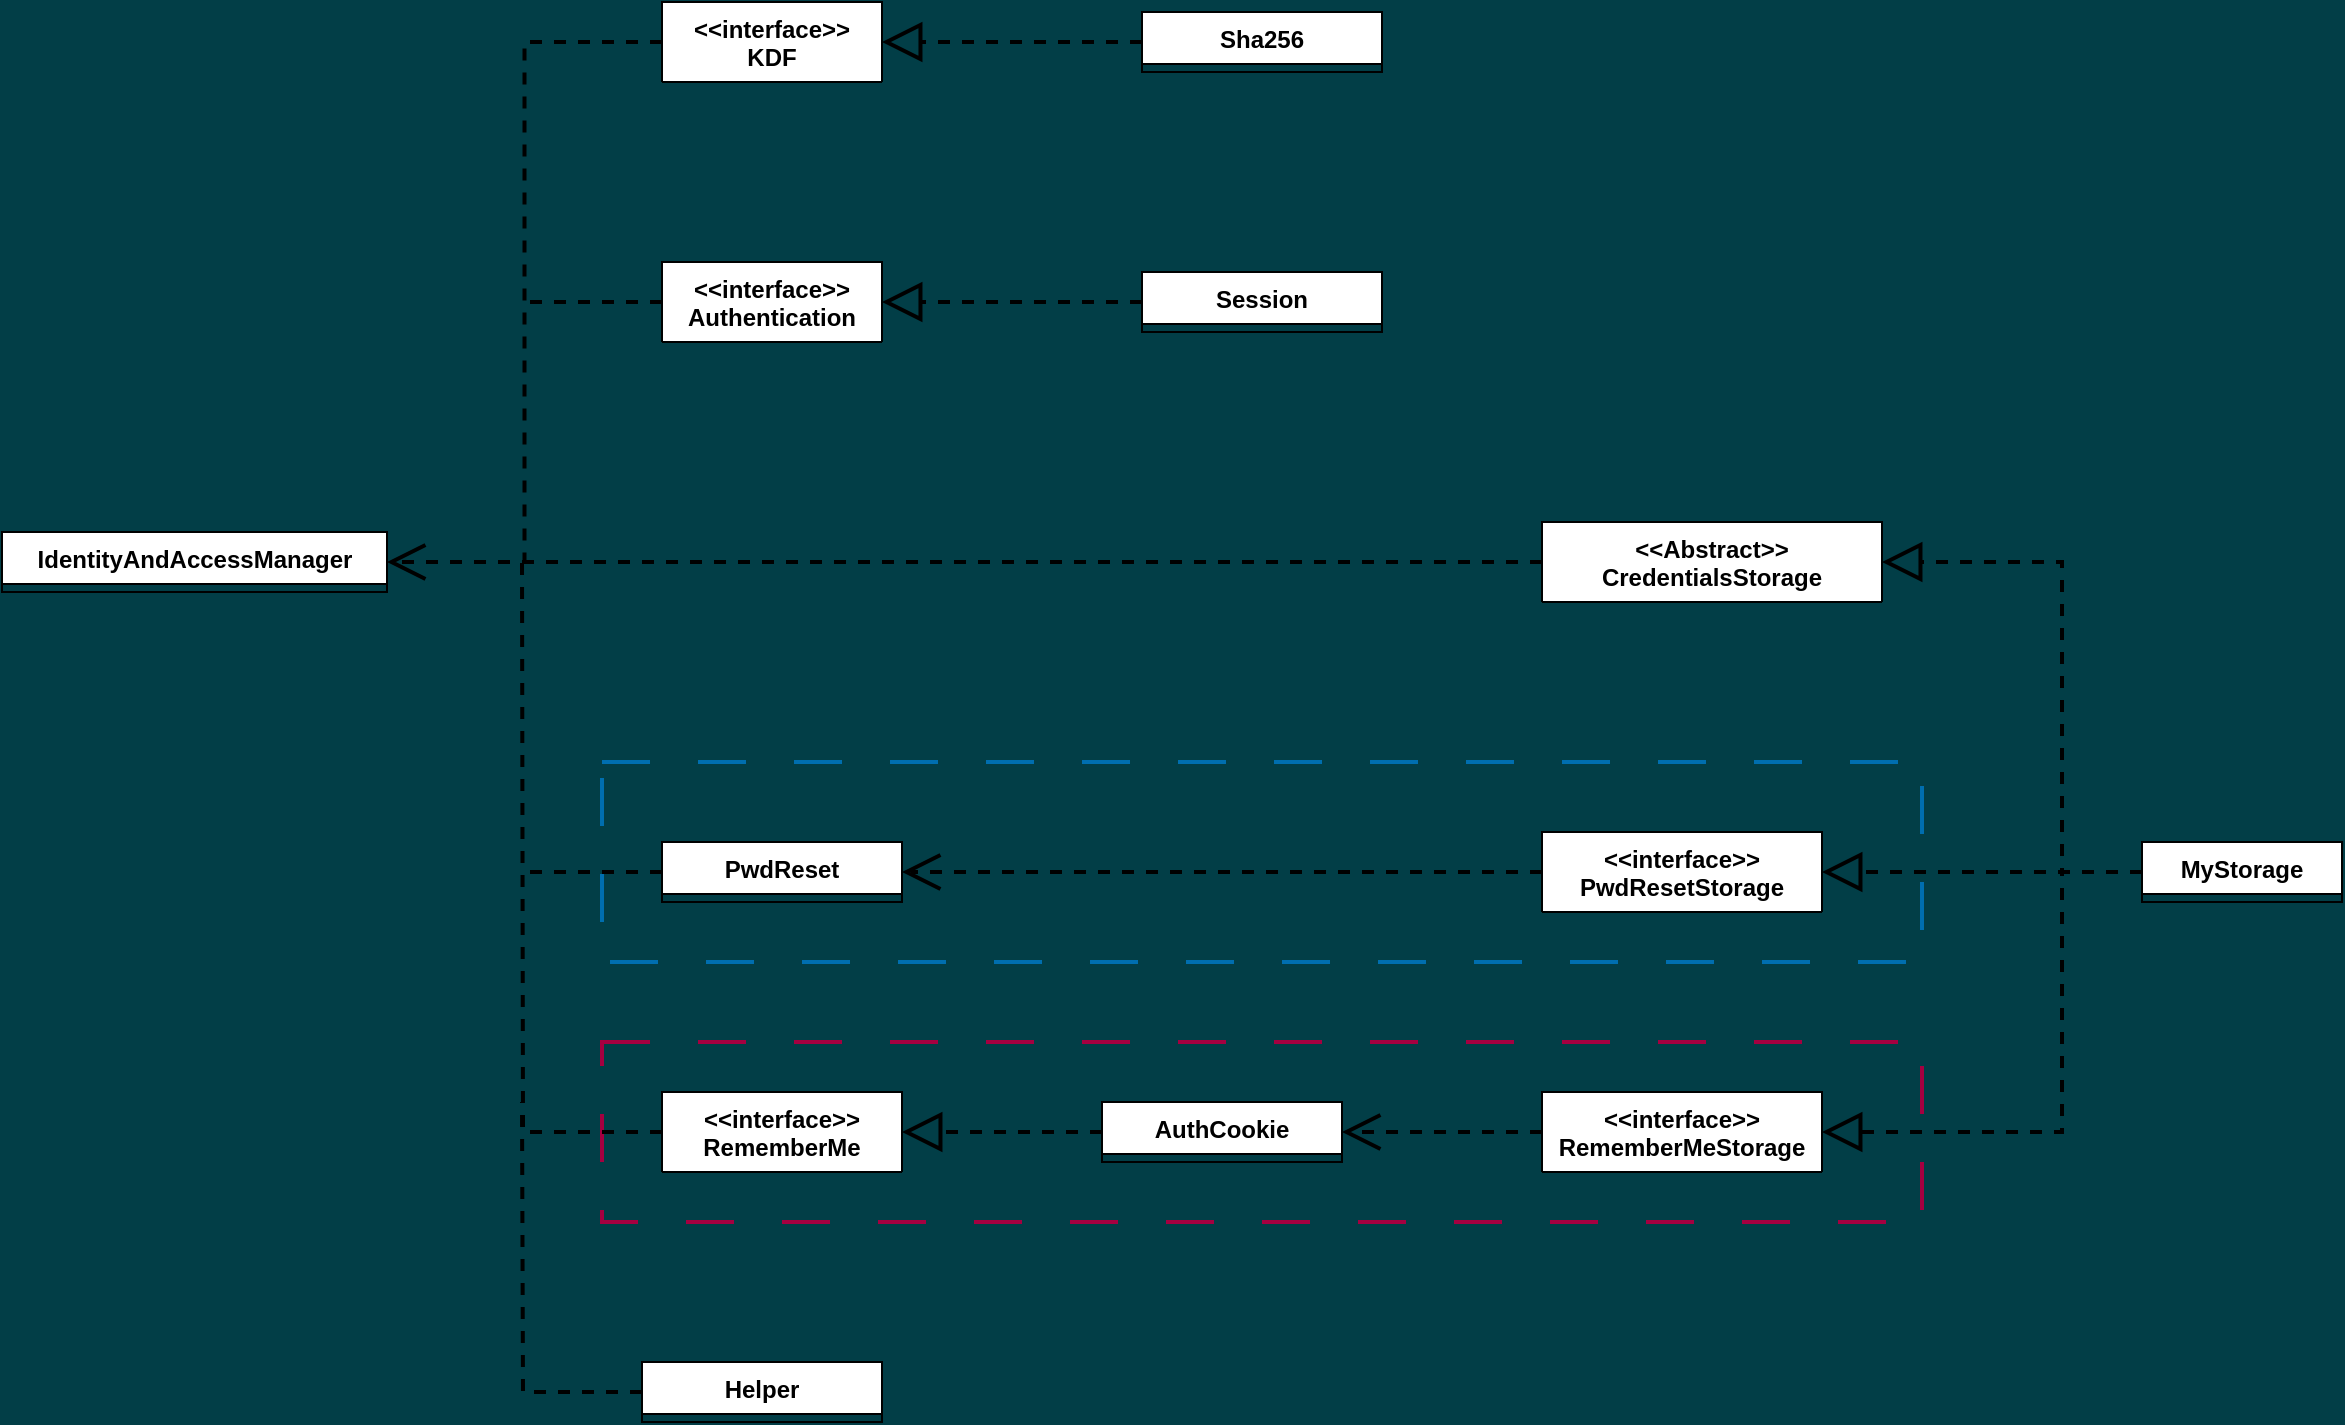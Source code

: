 <mxfile>
    <diagram id="6OG7kBd1HZXlt9tKJ9J5" name="Page-1">
        <mxGraphModel dx="2028" dy="1268" grid="1" gridSize="10" guides="1" tooltips="1" connect="1" arrows="1" fold="1" page="0" pageScale="1" pageWidth="827" pageHeight="1169" background="#023E47" math="0" shadow="0">
            <root>
                <mxCell id="0"/>
                <mxCell id="1" parent="0"/>
                <mxCell id="49" value="" style="rounded=0;whiteSpace=wrap;html=1;fontFamily=Helvetica;fontSize=11;fontColor=#ffffff;fillColor=none;dashed=1;dashPattern=12 12;strokeColor=#006EAF;strokeWidth=2;" parent="1" vertex="1">
                    <mxGeometry x="130" y="140" width="660" height="100" as="geometry"/>
                </mxCell>
                <mxCell id="48" value="" style="rounded=0;whiteSpace=wrap;html=1;fontFamily=Helvetica;fontSize=11;fontColor=#ffffff;fillColor=none;dashed=1;dashPattern=12 12;strokeColor=#A50040;strokeWidth=2;" parent="1" vertex="1">
                    <mxGeometry x="130" y="280" width="660" height="90" as="geometry"/>
                </mxCell>
                <mxCell id="Iml7NZx7jj1XzEXOIP3F-15" value="IdentityAndAccessManager" style="swimlane;fontStyle=1;align=center;verticalAlign=top;childLayout=stackLayout;horizontal=1;startSize=26;horizontalStack=0;resizeParent=1;resizeParentMax=0;resizeLast=0;collapsible=1;marginBottom=0;whiteSpace=wrap;html=1;rounded=0;" parent="1" vertex="1" collapsed="1">
                    <mxGeometry x="-170" y="25" width="192.5" height="30" as="geometry">
                        <mxRectangle x="-170" y="25" width="160" height="86" as="alternateBounds"/>
                    </mxGeometry>
                </mxCell>
                <mxCell id="Iml7NZx7jj1XzEXOIP3F-16" value="+ field: type" style="text;strokeColor=none;fillColor=none;align=left;verticalAlign=top;spacingLeft=4;spacingRight=4;overflow=hidden;rotatable=0;points=[[0,0.5],[1,0.5]];portConstraint=eastwest;whiteSpace=wrap;html=1;rounded=0;" parent="Iml7NZx7jj1XzEXOIP3F-15" vertex="1">
                    <mxGeometry y="26" width="160" height="26" as="geometry"/>
                </mxCell>
                <mxCell id="Iml7NZx7jj1XzEXOIP3F-17" value="" style="line;strokeWidth=1;fillColor=none;align=left;verticalAlign=middle;spacingTop=-1;spacingLeft=3;spacingRight=3;rotatable=0;labelPosition=right;points=[];portConstraint=eastwest;strokeColor=inherit;rounded=0;" parent="Iml7NZx7jj1XzEXOIP3F-15" vertex="1">
                    <mxGeometry y="52" width="160" height="8" as="geometry"/>
                </mxCell>
                <mxCell id="Iml7NZx7jj1XzEXOIP3F-18" value="+ method(type): type" style="text;strokeColor=none;fillColor=none;align=left;verticalAlign=top;spacingLeft=4;spacingRight=4;overflow=hidden;rotatable=0;points=[[0,0.5],[1,0.5]];portConstraint=eastwest;whiteSpace=wrap;html=1;rounded=0;" parent="Iml7NZx7jj1XzEXOIP3F-15" vertex="1">
                    <mxGeometry y="60" width="160" height="26" as="geometry"/>
                </mxCell>
                <mxCell id="61" style="edgeStyle=orthogonalEdgeStyle;shape=connector;rounded=0;html=1;entryX=1;entryY=0.5;entryDx=0;entryDy=0;dashed=1;labelBackgroundColor=default;strokeColor=default;strokeWidth=2;fontFamily=Helvetica;fontSize=11;fontColor=default;endArrow=block;endFill=0;endSize=15;" parent="1" source="Iml7NZx7jj1XzEXOIP3F-19" target="40" edge="1">
                    <mxGeometry relative="1" as="geometry">
                        <Array as="points">
                            <mxPoint x="870" y="195"/>
                            <mxPoint x="870" y="195"/>
                        </Array>
                    </mxGeometry>
                </mxCell>
                <mxCell id="62" style="edgeStyle=orthogonalEdgeStyle;shape=connector;rounded=0;html=1;entryX=1;entryY=0.5;entryDx=0;entryDy=0;dashed=1;labelBackgroundColor=default;strokeColor=default;strokeWidth=2;fontFamily=Helvetica;fontSize=11;fontColor=default;endArrow=block;endFill=0;endSize=15;" parent="1" source="Iml7NZx7jj1XzEXOIP3F-19" target="35" edge="1">
                    <mxGeometry relative="1" as="geometry">
                        <Array as="points">
                            <mxPoint x="860" y="195"/>
                            <mxPoint x="860" y="325"/>
                        </Array>
                    </mxGeometry>
                </mxCell>
                <mxCell id="78" style="edgeStyle=orthogonalEdgeStyle;shape=connector;rounded=0;html=1;entryX=1;entryY=0.5;entryDx=0;entryDy=0;dashed=1;labelBackgroundColor=default;strokeColor=default;strokeWidth=2;fontFamily=Helvetica;fontSize=11;fontColor=default;endArrow=block;endFill=0;endSize=15;" parent="1" source="Iml7NZx7jj1XzEXOIP3F-19" target="54" edge="1">
                    <mxGeometry relative="1" as="geometry">
                        <Array as="points">
                            <mxPoint x="860" y="195"/>
                            <mxPoint x="860" y="40"/>
                        </Array>
                    </mxGeometry>
                </mxCell>
                <mxCell id="Iml7NZx7jj1XzEXOIP3F-19" value="MyStorage" style="swimlane;fontStyle=1;align=center;verticalAlign=top;childLayout=stackLayout;horizontal=1;startSize=26;horizontalStack=0;resizeParent=1;resizeParentMax=0;resizeLast=0;collapsible=1;marginBottom=0;whiteSpace=wrap;html=1;rounded=0;" parent="1" vertex="1" collapsed="1">
                    <mxGeometry x="900" y="180" width="100" height="30" as="geometry">
                        <mxRectangle x="-380" y="110" width="160" height="86" as="alternateBounds"/>
                    </mxGeometry>
                </mxCell>
                <mxCell id="Iml7NZx7jj1XzEXOIP3F-20" value="+ field: type" style="text;strokeColor=none;fillColor=none;align=left;verticalAlign=top;spacingLeft=4;spacingRight=4;overflow=hidden;rotatable=0;points=[[0,0.5],[1,0.5]];portConstraint=eastwest;whiteSpace=wrap;html=1;rounded=0;" parent="Iml7NZx7jj1XzEXOIP3F-19" vertex="1">
                    <mxGeometry y="26" width="160" height="26" as="geometry"/>
                </mxCell>
                <mxCell id="Iml7NZx7jj1XzEXOIP3F-21" value="" style="line;strokeWidth=1;fillColor=none;align=left;verticalAlign=middle;spacingTop=-1;spacingLeft=3;spacingRight=3;rotatable=0;labelPosition=right;points=[];portConstraint=eastwest;strokeColor=inherit;rounded=0;" parent="Iml7NZx7jj1XzEXOIP3F-19" vertex="1">
                    <mxGeometry y="52" width="160" height="8" as="geometry"/>
                </mxCell>
                <mxCell id="Iml7NZx7jj1XzEXOIP3F-22" value="+ method(type): type" style="text;strokeColor=none;fillColor=none;align=left;verticalAlign=top;spacingLeft=4;spacingRight=4;overflow=hidden;rotatable=0;points=[[0,0.5],[1,0.5]];portConstraint=eastwest;whiteSpace=wrap;html=1;rounded=0;" parent="Iml7NZx7jj1XzEXOIP3F-19" vertex="1">
                    <mxGeometry y="60" width="160" height="26" as="geometry"/>
                </mxCell>
                <mxCell id="80" style="edgeStyle=orthogonalEdgeStyle;shape=connector;rounded=0;html=1;dashed=1;labelBackgroundColor=default;strokeColor=default;strokeWidth=2;fontFamily=Helvetica;fontSize=11;fontColor=default;endArrow=none;endFill=0;endSize=15;" parent="1" source="Iml7NZx7jj1XzEXOIP3F-35" edge="1">
                    <mxGeometry relative="1" as="geometry">
                        <mxPoint x="90" y="195" as="targetPoint"/>
                    </mxGeometry>
                </mxCell>
                <mxCell id="Iml7NZx7jj1XzEXOIP3F-35" value="PwdReset" style="swimlane;fontStyle=1;align=center;verticalAlign=top;childLayout=stackLayout;horizontal=1;startSize=26;horizontalStack=0;resizeParent=1;resizeParentMax=0;resizeLast=0;collapsible=1;marginBottom=0;whiteSpace=wrap;html=1;rounded=0;" parent="1" vertex="1" collapsed="1">
                    <mxGeometry x="160" y="180" width="120" height="30" as="geometry">
                        <mxRectangle x="160" y="3" width="160" height="86" as="alternateBounds"/>
                    </mxGeometry>
                </mxCell>
                <mxCell id="Iml7NZx7jj1XzEXOIP3F-36" value="+ field: type" style="text;strokeColor=none;fillColor=none;align=left;verticalAlign=top;spacingLeft=4;spacingRight=4;overflow=hidden;rotatable=0;points=[[0,0.5],[1,0.5]];portConstraint=eastwest;whiteSpace=wrap;html=1;rounded=0;" parent="Iml7NZx7jj1XzEXOIP3F-35" vertex="1">
                    <mxGeometry y="26" width="160" height="26" as="geometry"/>
                </mxCell>
                <mxCell id="Iml7NZx7jj1XzEXOIP3F-37" value="" style="line;strokeWidth=1;fillColor=none;align=left;verticalAlign=middle;spacingTop=-1;spacingLeft=3;spacingRight=3;rotatable=0;labelPosition=right;points=[];portConstraint=eastwest;strokeColor=inherit;rounded=0;" parent="Iml7NZx7jj1XzEXOIP3F-35" vertex="1">
                    <mxGeometry y="52" width="160" height="8" as="geometry"/>
                </mxCell>
                <mxCell id="Iml7NZx7jj1XzEXOIP3F-38" value="+ method(type): type" style="text;strokeColor=none;fillColor=none;align=left;verticalAlign=top;spacingLeft=4;spacingRight=4;overflow=hidden;rotatable=0;points=[[0,0.5],[1,0.5]];portConstraint=eastwest;whiteSpace=wrap;html=1;rounded=0;" parent="Iml7NZx7jj1XzEXOIP3F-35" vertex="1">
                    <mxGeometry y="60" width="160" height="26" as="geometry"/>
                </mxCell>
                <mxCell id="Iml7NZx7jj1XzEXOIP3F-49" style="edgeStyle=orthogonalEdgeStyle;shape=connector;rounded=0;orthogonalLoop=1;jettySize=auto;html=1;dashed=1;labelBackgroundColor=default;strokeColor=default;strokeWidth=2;fontFamily=Helvetica;fontSize=11;fontColor=default;endArrow=none;endFill=0;endSize=15;" parent="1" source="Iml7NZx7jj1XzEXOIP3F-41" edge="1">
                    <mxGeometry relative="1" as="geometry">
                        <mxPoint x="90" y="40" as="targetPoint"/>
                    </mxGeometry>
                </mxCell>
                <mxCell id="Iml7NZx7jj1XzEXOIP3F-41" value="&lt;div&gt;&amp;lt;&amp;lt;interface&amp;gt;&amp;gt;&lt;/div&gt;RememberMe" style="swimlane;fontStyle=1;align=center;verticalAlign=top;childLayout=stackLayout;horizontal=1;startSize=40;horizontalStack=0;resizeParent=1;resizeParentMax=0;resizeLast=0;collapsible=1;marginBottom=0;whiteSpace=wrap;html=1;rounded=0;" parent="1" vertex="1" collapsed="1">
                    <mxGeometry x="160" y="305" width="120" height="40" as="geometry">
                        <mxRectangle x="160" y="310" width="160" height="100" as="alternateBounds"/>
                    </mxGeometry>
                </mxCell>
                <mxCell id="Iml7NZx7jj1XzEXOIP3F-42" value="+ field: type" style="text;strokeColor=none;fillColor=none;align=left;verticalAlign=top;spacingLeft=4;spacingRight=4;overflow=hidden;rotatable=0;points=[[0,0.5],[1,0.5]];portConstraint=eastwest;whiteSpace=wrap;html=1;rounded=0;" parent="Iml7NZx7jj1XzEXOIP3F-41" vertex="1">
                    <mxGeometry y="40" width="160" height="26" as="geometry"/>
                </mxCell>
                <mxCell id="Iml7NZx7jj1XzEXOIP3F-43" value="" style="line;strokeWidth=1;fillColor=none;align=left;verticalAlign=middle;spacingTop=-1;spacingLeft=3;spacingRight=3;rotatable=0;labelPosition=right;points=[];portConstraint=eastwest;strokeColor=inherit;rounded=0;" parent="Iml7NZx7jj1XzEXOIP3F-41" vertex="1">
                    <mxGeometry y="66" width="160" height="8" as="geometry"/>
                </mxCell>
                <mxCell id="Iml7NZx7jj1XzEXOIP3F-44" value="+ method(type): type" style="text;strokeColor=none;fillColor=none;align=left;verticalAlign=top;spacingLeft=4;spacingRight=4;overflow=hidden;rotatable=0;points=[[0,0.5],[1,0.5]];portConstraint=eastwest;whiteSpace=wrap;html=1;rounded=0;" parent="Iml7NZx7jj1XzEXOIP3F-41" vertex="1">
                    <mxGeometry y="74" width="160" height="26" as="geometry"/>
                </mxCell>
                <mxCell id="22" style="edgeStyle=orthogonalEdgeStyle;shape=connector;rounded=0;html=1;dashed=1;labelBackgroundColor=default;strokeColor=default;strokeWidth=2;fontFamily=Helvetica;fontSize=11;fontColor=default;endArrow=block;endFill=0;endSize=15;" parent="1" source="2" target="17" edge="1">
                    <mxGeometry relative="1" as="geometry"/>
                </mxCell>
                <mxCell id="2" value="&lt;span lang=&quot;en&quot; class=&quot;ILfuVd&quot;&gt;Session&lt;/span&gt;" style="swimlane;fontStyle=1;align=center;verticalAlign=top;childLayout=stackLayout;horizontal=1;startSize=26;horizontalStack=0;resizeParent=1;resizeParentMax=0;resizeLast=0;collapsible=1;marginBottom=0;whiteSpace=wrap;html=1;rounded=0;" parent="1" vertex="1" collapsed="1">
                    <mxGeometry x="400" y="-105" width="120" height="30" as="geometry">
                        <mxRectangle x="20" y="10" width="160" height="86" as="alternateBounds"/>
                    </mxGeometry>
                </mxCell>
                <mxCell id="3" value="+ field: type" style="text;strokeColor=none;fillColor=none;align=left;verticalAlign=top;spacingLeft=4;spacingRight=4;overflow=hidden;rotatable=0;points=[[0,0.5],[1,0.5]];portConstraint=eastwest;whiteSpace=wrap;html=1;rounded=0;" parent="2" vertex="1">
                    <mxGeometry y="26" width="160" height="26" as="geometry"/>
                </mxCell>
                <mxCell id="4" value="" style="line;strokeWidth=1;fillColor=none;align=left;verticalAlign=middle;spacingTop=-1;spacingLeft=3;spacingRight=3;rotatable=0;labelPosition=right;points=[];portConstraint=eastwest;strokeColor=inherit;rounded=0;" parent="2" vertex="1">
                    <mxGeometry y="52" width="160" height="8" as="geometry"/>
                </mxCell>
                <mxCell id="5" value="+ method(type): type" style="text;strokeColor=none;fillColor=none;align=left;verticalAlign=top;spacingLeft=4;spacingRight=4;overflow=hidden;rotatable=0;points=[[0,0.5],[1,0.5]];portConstraint=eastwest;whiteSpace=wrap;html=1;rounded=0;" parent="2" vertex="1">
                    <mxGeometry y="60" width="160" height="26" as="geometry"/>
                </mxCell>
                <mxCell id="21" style="edgeStyle=orthogonalEdgeStyle;shape=connector;rounded=0;html=1;dashed=1;labelBackgroundColor=default;strokeColor=default;strokeWidth=2;fontFamily=Helvetica;fontSize=11;fontColor=default;endArrow=block;endFill=0;endSize=15;" parent="1" source="9" target="13" edge="1">
                    <mxGeometry relative="1" as="geometry"/>
                </mxCell>
                <mxCell id="9" value="Sha256" style="swimlane;fontStyle=1;align=center;verticalAlign=top;childLayout=stackLayout;horizontal=1;startSize=26;horizontalStack=0;resizeParent=1;resizeParentMax=0;resizeLast=0;collapsible=1;marginBottom=0;whiteSpace=wrap;html=1;rounded=0;" parent="1" vertex="1" collapsed="1">
                    <mxGeometry x="400" y="-235" width="120" height="30" as="geometry">
                        <mxRectangle x="160" y="-125" width="160" height="86" as="alternateBounds"/>
                    </mxGeometry>
                </mxCell>
                <mxCell id="10" value="+ field: type" style="text;strokeColor=none;fillColor=none;align=left;verticalAlign=top;spacingLeft=4;spacingRight=4;overflow=hidden;rotatable=0;points=[[0,0.5],[1,0.5]];portConstraint=eastwest;whiteSpace=wrap;html=1;rounded=0;" parent="9" vertex="1">
                    <mxGeometry y="26" width="160" height="26" as="geometry"/>
                </mxCell>
                <mxCell id="11" value="" style="line;strokeWidth=1;fillColor=none;align=left;verticalAlign=middle;spacingTop=-1;spacingLeft=3;spacingRight=3;rotatable=0;labelPosition=right;points=[];portConstraint=eastwest;strokeColor=inherit;rounded=0;" parent="9" vertex="1">
                    <mxGeometry y="52" width="160" height="8" as="geometry"/>
                </mxCell>
                <mxCell id="12" value="+ method(type): type" style="text;strokeColor=none;fillColor=none;align=left;verticalAlign=top;spacingLeft=4;spacingRight=4;overflow=hidden;rotatable=0;points=[[0,0.5],[1,0.5]];portConstraint=eastwest;whiteSpace=wrap;html=1;rounded=0;" parent="9" vertex="1">
                    <mxGeometry y="60" width="160" height="26" as="geometry"/>
                </mxCell>
                <mxCell id="79" style="edgeStyle=orthogonalEdgeStyle;shape=connector;rounded=0;html=1;entryX=1;entryY=0.5;entryDx=0;entryDy=0;dashed=1;labelBackgroundColor=default;strokeColor=default;strokeWidth=2;fontFamily=Helvetica;fontSize=11;fontColor=default;endArrow=open;endFill=0;endSize=15;" parent="1" source="13" target="Iml7NZx7jj1XzEXOIP3F-15" edge="1">
                    <mxGeometry relative="1" as="geometry"/>
                </mxCell>
                <mxCell id="13" value="&lt;div&gt;&amp;lt;&amp;lt;interface&amp;gt;&amp;gt;&lt;/div&gt;&lt;div&gt;KDF&lt;br&gt;&lt;/div&gt;" style="swimlane;fontStyle=1;align=center;verticalAlign=top;childLayout=stackLayout;horizontal=1;startSize=40;horizontalStack=0;resizeParent=1;resizeParentMax=0;resizeLast=0;collapsible=1;marginBottom=0;whiteSpace=wrap;html=1;rounded=0;" parent="1" vertex="1" collapsed="1">
                    <mxGeometry x="160" y="-240" width="110" height="40" as="geometry">
                        <mxRectangle x="160" y="-240" width="280" height="100" as="alternateBounds"/>
                    </mxGeometry>
                </mxCell>
                <mxCell id="15" value="" style="line;strokeWidth=1;fillColor=none;align=left;verticalAlign=middle;spacingTop=-1;spacingLeft=3;spacingRight=3;rotatable=0;labelPosition=right;points=[];portConstraint=eastwest;strokeColor=inherit;rounded=0;" parent="13" vertex="1">
                    <mxGeometry y="40" width="280" height="8" as="geometry"/>
                </mxCell>
                <mxCell id="16" value="+ compare(ptxt : String, hash : String): Boolean&lt;br&gt;+ hash(ptxt : String): String" style="text;strokeColor=none;fillColor=none;align=left;verticalAlign=top;spacingLeft=4;spacingRight=4;overflow=hidden;rotatable=0;points=[[0,0.5],[1,0.5]];portConstraint=eastwest;whiteSpace=wrap;html=1;rounded=0;" parent="13" vertex="1">
                    <mxGeometry y="48" width="280" height="52" as="geometry"/>
                </mxCell>
                <mxCell id="58" style="edgeStyle=orthogonalEdgeStyle;shape=connector;rounded=0;html=1;dashed=1;labelBackgroundColor=default;strokeColor=default;strokeWidth=2;fontFamily=Helvetica;fontSize=11;fontColor=default;endArrow=none;endFill=0;endSize=15;" parent="1" source="17" edge="1">
                    <mxGeometry relative="1" as="geometry">
                        <mxPoint x="90" y="-90" as="targetPoint"/>
                    </mxGeometry>
                </mxCell>
                <mxCell id="17" value="&lt;div&gt;&amp;lt;&amp;lt;interface&amp;gt;&amp;gt;&lt;/div&gt;&lt;div&gt;Authentication&lt;br&gt;&lt;/div&gt;" style="swimlane;fontStyle=1;align=center;verticalAlign=top;childLayout=stackLayout;horizontal=1;startSize=40;horizontalStack=0;resizeParent=1;resizeParentMax=0;resizeLast=0;collapsible=1;marginBottom=0;whiteSpace=wrap;html=1;rounded=0;" parent="1" vertex="1" collapsed="1">
                    <mxGeometry x="160" y="-110" width="110" height="40" as="geometry">
                        <mxRectangle x="160" y="-110" width="160" height="100" as="alternateBounds"/>
                    </mxGeometry>
                </mxCell>
                <mxCell id="18" value="+ field: type" style="text;strokeColor=none;fillColor=none;align=left;verticalAlign=top;spacingLeft=4;spacingRight=4;overflow=hidden;rotatable=0;points=[[0,0.5],[1,0.5]];portConstraint=eastwest;whiteSpace=wrap;html=1;rounded=0;" parent="17" vertex="1">
                    <mxGeometry y="40" width="160" height="26" as="geometry"/>
                </mxCell>
                <mxCell id="19" value="" style="line;strokeWidth=1;fillColor=none;align=left;verticalAlign=middle;spacingTop=-1;spacingLeft=3;spacingRight=3;rotatable=0;labelPosition=right;points=[];portConstraint=eastwest;strokeColor=inherit;rounded=0;" parent="17" vertex="1">
                    <mxGeometry y="66" width="160" height="8" as="geometry"/>
                </mxCell>
                <mxCell id="20" value="+ method(type): type" style="text;strokeColor=none;fillColor=none;align=left;verticalAlign=top;spacingLeft=4;spacingRight=4;overflow=hidden;rotatable=0;points=[[0,0.5],[1,0.5]];portConstraint=eastwest;whiteSpace=wrap;html=1;rounded=0;" parent="17" vertex="1">
                    <mxGeometry y="74" width="160" height="26" as="geometry"/>
                </mxCell>
                <mxCell id="28" style="edgeStyle=orthogonalEdgeStyle;shape=connector;rounded=0;html=1;dashed=1;labelBackgroundColor=default;strokeColor=default;strokeWidth=2;fontFamily=Helvetica;fontSize=11;fontColor=default;endArrow=none;endFill=0;endSize=15;" parent="1" source="23" edge="1">
                    <mxGeometry relative="1" as="geometry">
                        <mxPoint x="90" y="310" as="targetPoint"/>
                    </mxGeometry>
                </mxCell>
                <mxCell id="23" value="Helper" style="swimlane;fontStyle=1;align=center;verticalAlign=top;childLayout=stackLayout;horizontal=1;startSize=26;horizontalStack=0;resizeParent=1;resizeParentMax=0;resizeLast=0;collapsible=1;marginBottom=0;whiteSpace=wrap;html=1;rounded=0;" parent="1" vertex="1" collapsed="1">
                    <mxGeometry x="150" y="440" width="120" height="30" as="geometry">
                        <mxRectangle x="20" y="10" width="160" height="86" as="alternateBounds"/>
                    </mxGeometry>
                </mxCell>
                <mxCell id="24" value="+ field: type" style="text;strokeColor=none;fillColor=none;align=left;verticalAlign=top;spacingLeft=4;spacingRight=4;overflow=hidden;rotatable=0;points=[[0,0.5],[1,0.5]];portConstraint=eastwest;whiteSpace=wrap;html=1;rounded=0;" parent="23" vertex="1">
                    <mxGeometry y="26" width="160" height="26" as="geometry"/>
                </mxCell>
                <mxCell id="25" value="" style="line;strokeWidth=1;fillColor=none;align=left;verticalAlign=middle;spacingTop=-1;spacingLeft=3;spacingRight=3;rotatable=0;labelPosition=right;points=[];portConstraint=eastwest;strokeColor=inherit;rounded=0;" parent="23" vertex="1">
                    <mxGeometry y="52" width="160" height="8" as="geometry"/>
                </mxCell>
                <mxCell id="26" value="+ method(type): type" style="text;strokeColor=none;fillColor=none;align=left;verticalAlign=top;spacingLeft=4;spacingRight=4;overflow=hidden;rotatable=0;points=[[0,0.5],[1,0.5]];portConstraint=eastwest;whiteSpace=wrap;html=1;rounded=0;" parent="23" vertex="1">
                    <mxGeometry y="60" width="160" height="26" as="geometry"/>
                </mxCell>
                <mxCell id="34" style="edgeStyle=orthogonalEdgeStyle;shape=connector;rounded=0;html=1;entryX=1;entryY=0.5;entryDx=0;entryDy=0;dashed=1;labelBackgroundColor=default;strokeColor=default;strokeWidth=2;fontFamily=Helvetica;fontSize=11;fontColor=default;endArrow=block;endFill=0;endSize=15;" parent="1" source="29" target="Iml7NZx7jj1XzEXOIP3F-41" edge="1">
                    <mxGeometry relative="1" as="geometry"/>
                </mxCell>
                <mxCell id="29" value="AuthCookie" style="swimlane;fontStyle=1;align=center;verticalAlign=top;childLayout=stackLayout;horizontal=1;startSize=26;horizontalStack=0;resizeParent=1;resizeParentMax=0;resizeLast=0;collapsible=1;marginBottom=0;whiteSpace=wrap;html=1;rounded=0;" parent="1" vertex="1" collapsed="1">
                    <mxGeometry x="380" y="310" width="120" height="30" as="geometry">
                        <mxRectangle x="20" y="10" width="160" height="86" as="alternateBounds"/>
                    </mxGeometry>
                </mxCell>
                <mxCell id="30" value="+ field: type" style="text;strokeColor=none;fillColor=none;align=left;verticalAlign=top;spacingLeft=4;spacingRight=4;overflow=hidden;rotatable=0;points=[[0,0.5],[1,0.5]];portConstraint=eastwest;whiteSpace=wrap;html=1;rounded=0;" parent="29" vertex="1">
                    <mxGeometry y="26" width="160" height="26" as="geometry"/>
                </mxCell>
                <mxCell id="31" value="" style="line;strokeWidth=1;fillColor=none;align=left;verticalAlign=middle;spacingTop=-1;spacingLeft=3;spacingRight=3;rotatable=0;labelPosition=right;points=[];portConstraint=eastwest;strokeColor=inherit;rounded=0;" parent="29" vertex="1">
                    <mxGeometry y="52" width="160" height="8" as="geometry"/>
                </mxCell>
                <mxCell id="32" value="+ method(type): type" style="text;strokeColor=none;fillColor=none;align=left;verticalAlign=top;spacingLeft=4;spacingRight=4;overflow=hidden;rotatable=0;points=[[0,0.5],[1,0.5]];portConstraint=eastwest;whiteSpace=wrap;html=1;rounded=0;" parent="29" vertex="1">
                    <mxGeometry y="60" width="160" height="26" as="geometry"/>
                </mxCell>
                <mxCell id="66" style="edgeStyle=orthogonalEdgeStyle;shape=connector;rounded=0;html=1;dashed=1;labelBackgroundColor=default;strokeColor=default;strokeWidth=2;fontFamily=Helvetica;fontSize=11;fontColor=default;endArrow=open;endFill=0;endSize=15;" parent="1" source="35" target="29" edge="1">
                    <mxGeometry relative="1" as="geometry"/>
                </mxCell>
                <mxCell id="35" value="&lt;div&gt;&amp;lt;&amp;lt;interface&amp;gt;&amp;gt;&lt;/div&gt;&lt;div&gt;RememberMeStorage&lt;/div&gt;" style="swimlane;fontStyle=1;align=center;verticalAlign=top;childLayout=stackLayout;horizontal=1;startSize=40;horizontalStack=0;resizeParent=1;resizeParentMax=0;resizeLast=0;collapsible=1;marginBottom=0;whiteSpace=wrap;html=1;rounded=0;" parent="1" vertex="1" collapsed="1">
                    <mxGeometry x="600" y="305" width="140" height="40" as="geometry">
                        <mxRectangle x="-380" y="-130" width="160" height="100" as="alternateBounds"/>
                    </mxGeometry>
                </mxCell>
                <mxCell id="36" value="+ field: type" style="text;strokeColor=none;fillColor=none;align=left;verticalAlign=top;spacingLeft=4;spacingRight=4;overflow=hidden;rotatable=0;points=[[0,0.5],[1,0.5]];portConstraint=eastwest;whiteSpace=wrap;html=1;rounded=0;" parent="35" vertex="1">
                    <mxGeometry y="40" width="160" height="26" as="geometry"/>
                </mxCell>
                <mxCell id="37" value="" style="line;strokeWidth=1;fillColor=none;align=left;verticalAlign=middle;spacingTop=-1;spacingLeft=3;spacingRight=3;rotatable=0;labelPosition=right;points=[];portConstraint=eastwest;strokeColor=inherit;rounded=0;" parent="35" vertex="1">
                    <mxGeometry y="66" width="160" height="8" as="geometry"/>
                </mxCell>
                <mxCell id="38" value="+ method(type): type" style="text;strokeColor=none;fillColor=none;align=left;verticalAlign=top;spacingLeft=4;spacingRight=4;overflow=hidden;rotatable=0;points=[[0,0.5],[1,0.5]];portConstraint=eastwest;whiteSpace=wrap;html=1;rounded=0;" parent="35" vertex="1">
                    <mxGeometry y="74" width="160" height="26" as="geometry"/>
                </mxCell>
                <mxCell id="67" style="edgeStyle=orthogonalEdgeStyle;shape=connector;rounded=0;html=1;entryX=1;entryY=0.5;entryDx=0;entryDy=0;dashed=1;labelBackgroundColor=default;strokeColor=default;strokeWidth=2;fontFamily=Helvetica;fontSize=11;fontColor=default;endArrow=open;endFill=0;endSize=15;" parent="1" source="40" target="Iml7NZx7jj1XzEXOIP3F-35" edge="1">
                    <mxGeometry relative="1" as="geometry"/>
                </mxCell>
                <mxCell id="40" value="&lt;div&gt;&amp;lt;&amp;lt;interface&amp;gt;&amp;gt;&lt;/div&gt;PwdReset&lt;span style=&quot;background-color: initial;&quot;&gt;Storage&lt;/span&gt;" style="swimlane;fontStyle=1;align=center;verticalAlign=top;childLayout=stackLayout;horizontal=1;startSize=40;horizontalStack=0;resizeParent=1;resizeParentMax=0;resizeLast=0;collapsible=1;marginBottom=0;whiteSpace=wrap;html=1;rounded=0;" parent="1" vertex="1" collapsed="1">
                    <mxGeometry x="600" y="175" width="140" height="40" as="geometry">
                        <mxRectangle x="-330" y="320" width="160" height="100" as="alternateBounds"/>
                    </mxGeometry>
                </mxCell>
                <mxCell id="41" value="+ field: type" style="text;strokeColor=none;fillColor=none;align=left;verticalAlign=top;spacingLeft=4;spacingRight=4;overflow=hidden;rotatable=0;points=[[0,0.5],[1,0.5]];portConstraint=eastwest;whiteSpace=wrap;html=1;rounded=0;" parent="40" vertex="1">
                    <mxGeometry y="40" width="160" height="26" as="geometry"/>
                </mxCell>
                <mxCell id="42" value="" style="line;strokeWidth=1;fillColor=none;align=left;verticalAlign=middle;spacingTop=-1;spacingLeft=3;spacingRight=3;rotatable=0;labelPosition=right;points=[];portConstraint=eastwest;strokeColor=inherit;rounded=0;" parent="40" vertex="1">
                    <mxGeometry y="66" width="160" height="8" as="geometry"/>
                </mxCell>
                <mxCell id="43" value="+ method(type): type" style="text;strokeColor=none;fillColor=none;align=left;verticalAlign=top;spacingLeft=4;spacingRight=4;overflow=hidden;rotatable=0;points=[[0,0.5],[1,0.5]];portConstraint=eastwest;whiteSpace=wrap;html=1;rounded=0;" parent="40" vertex="1">
                    <mxGeometry y="74" width="160" height="26" as="geometry"/>
                </mxCell>
                <mxCell id="71" style="edgeStyle=orthogonalEdgeStyle;shape=connector;rounded=0;html=1;dashed=1;labelBackgroundColor=default;strokeColor=default;strokeWidth=2;fontFamily=Helvetica;fontSize=11;fontColor=default;endArrow=none;endFill=0;endSize=15;" parent="1" source="54" edge="1">
                    <mxGeometry relative="1" as="geometry">
                        <mxPoint x="80" y="40" as="targetPoint"/>
                    </mxGeometry>
                </mxCell>
                <mxCell id="54" value="&lt;div&gt;&amp;lt;&amp;lt;Abstract&amp;gt;&amp;gt;&lt;/div&gt;&lt;div&gt;CredentialsStorage&lt;/div&gt;" style="swimlane;fontStyle=1;align=center;verticalAlign=top;childLayout=stackLayout;horizontal=1;startSize=40;horizontalStack=0;resizeParent=1;resizeParentMax=0;resizeLast=0;collapsible=1;marginBottom=0;whiteSpace=wrap;html=1;rounded=0;" parent="1" vertex="1" collapsed="1">
                    <mxGeometry x="600" y="20" width="170" height="40" as="geometry">
                        <mxRectangle x="-380" y="-130" width="160" height="100" as="alternateBounds"/>
                    </mxGeometry>
                </mxCell>
                <mxCell id="55" value="+ field: type" style="text;strokeColor=none;fillColor=none;align=left;verticalAlign=top;spacingLeft=4;spacingRight=4;overflow=hidden;rotatable=0;points=[[0,0.5],[1,0.5]];portConstraint=eastwest;whiteSpace=wrap;html=1;rounded=0;" parent="54" vertex="1">
                    <mxGeometry y="40" width="160" height="26" as="geometry"/>
                </mxCell>
                <mxCell id="56" value="" style="line;strokeWidth=1;fillColor=none;align=left;verticalAlign=middle;spacingTop=-1;spacingLeft=3;spacingRight=3;rotatable=0;labelPosition=right;points=[];portConstraint=eastwest;strokeColor=inherit;rounded=0;" parent="54" vertex="1">
                    <mxGeometry y="66" width="160" height="8" as="geometry"/>
                </mxCell>
                <mxCell id="57" value="+ method(type): type" style="text;strokeColor=none;fillColor=none;align=left;verticalAlign=top;spacingLeft=4;spacingRight=4;overflow=hidden;rotatable=0;points=[[0,0.5],[1,0.5]];portConstraint=eastwest;whiteSpace=wrap;html=1;rounded=0;" parent="54" vertex="1">
                    <mxGeometry y="74" width="160" height="26" as="geometry"/>
                </mxCell>
            </root>
        </mxGraphModel>
    </diagram>
</mxfile>